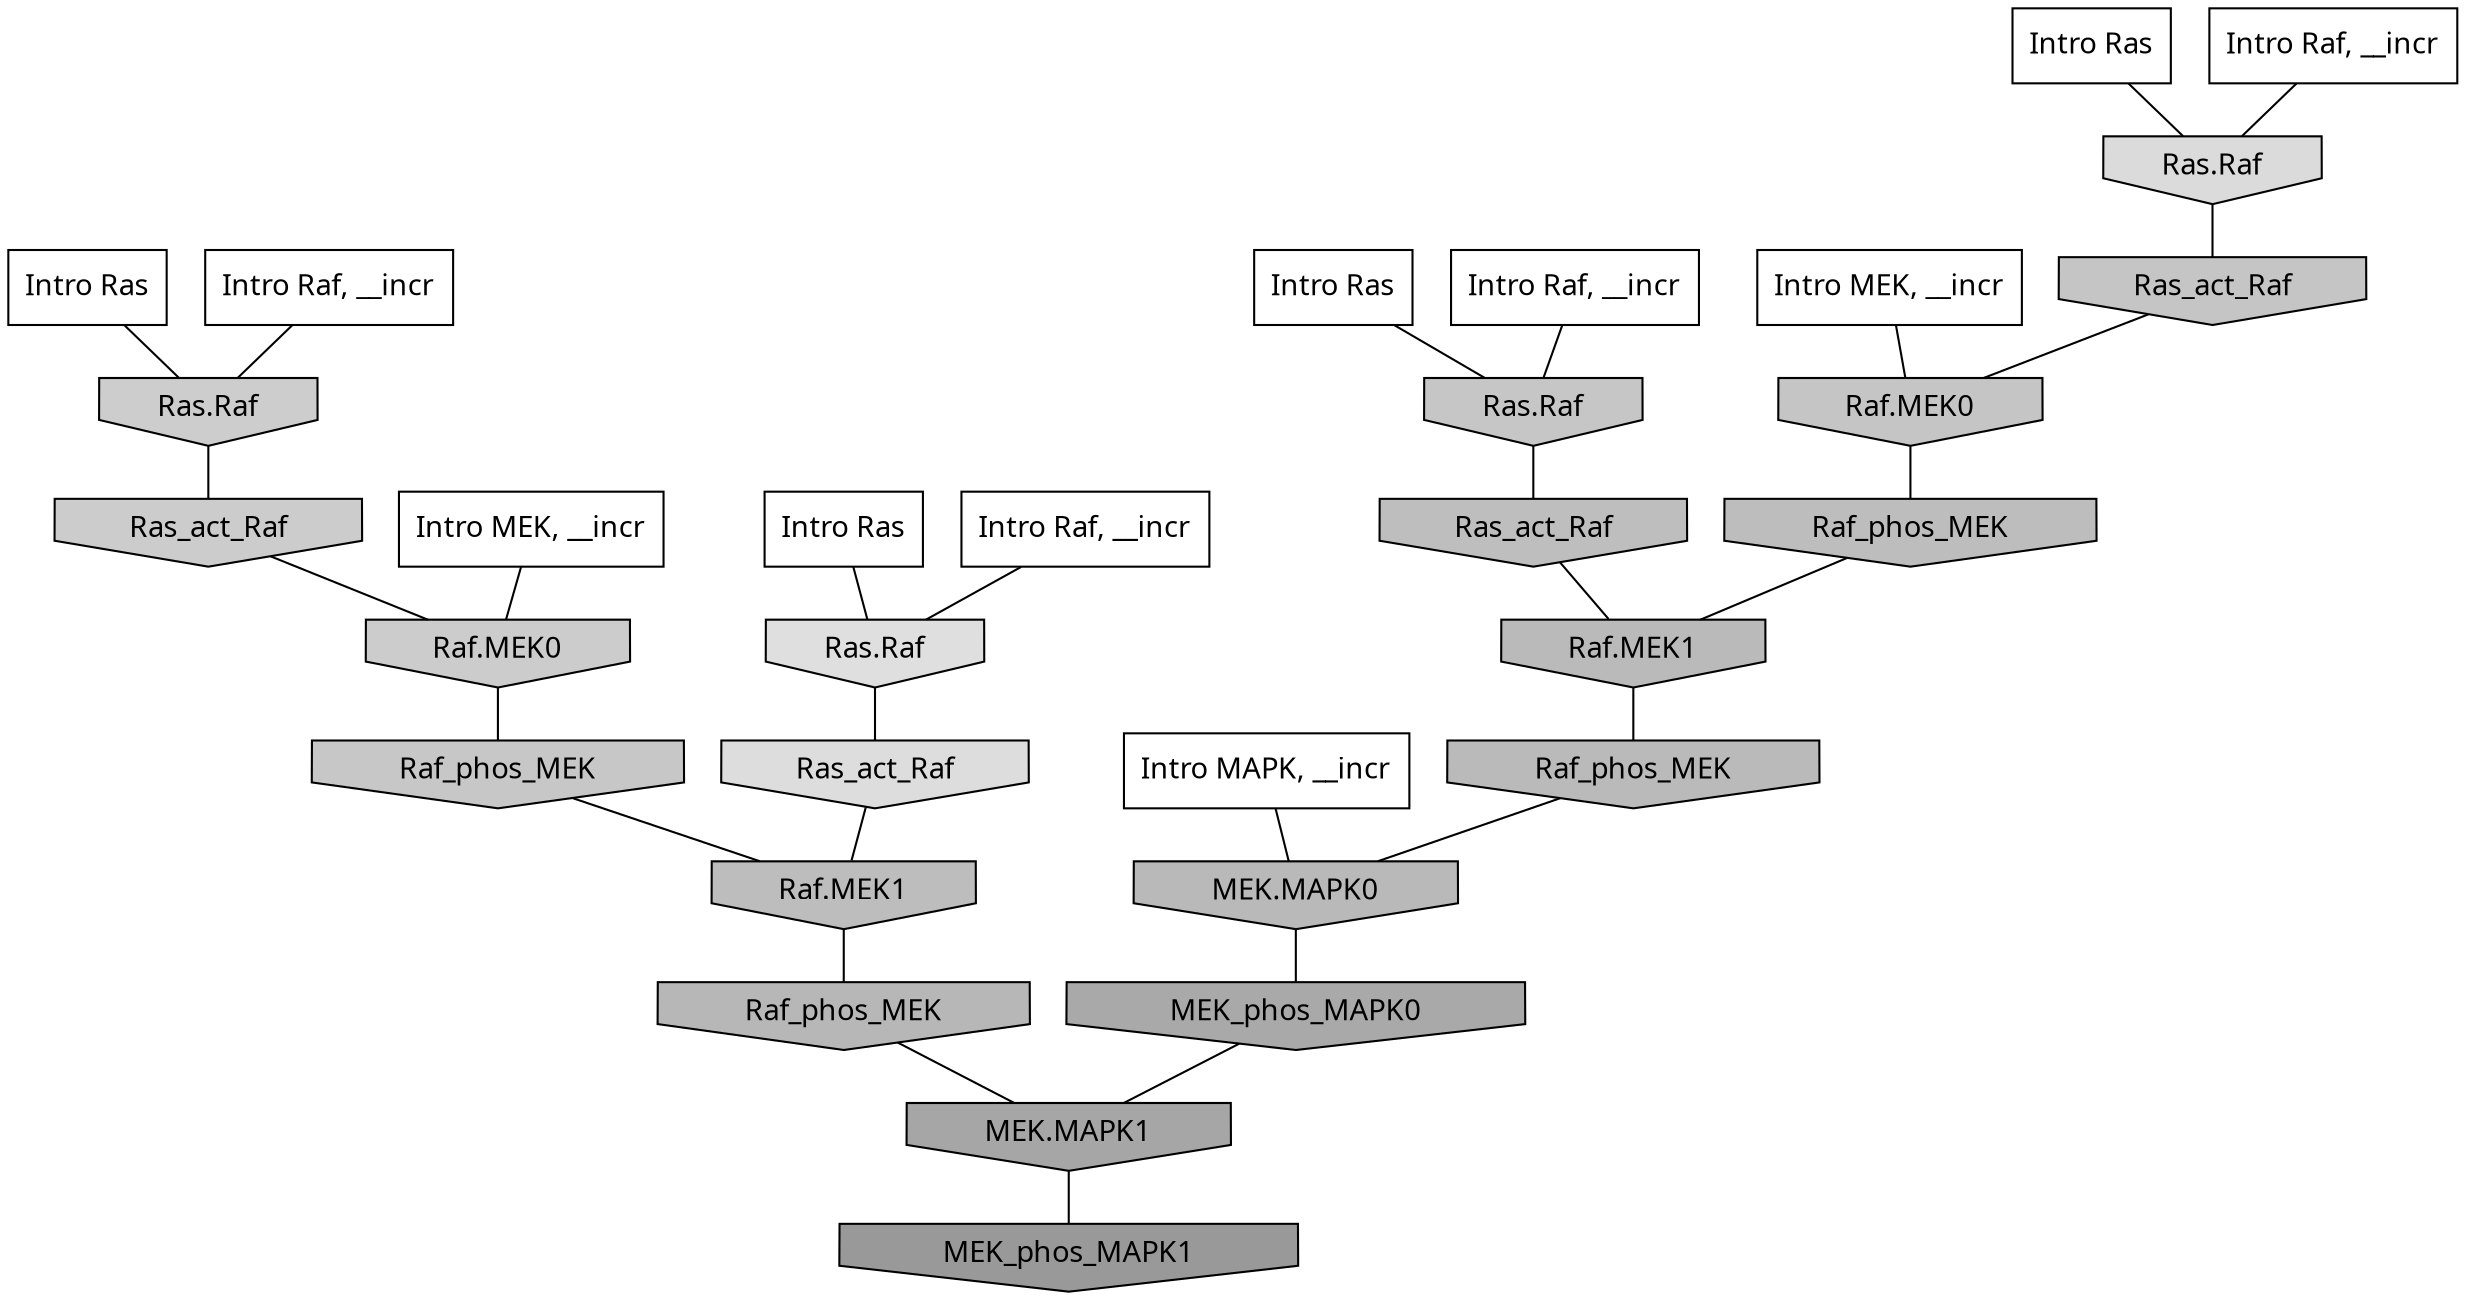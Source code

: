 digraph G{
  rankdir="TB";
  ranksep=0.30;
  node [fontname="CMU Serif"];
  edge [fontname="CMU Serif"];
  
  2 [label="Intro Ras", shape=rectangle, style=filled, fillcolor="0.000 0.000 1.000"]
  
  26 [label="Intro Ras", shape=rectangle, style=filled, fillcolor="0.000 0.000 1.000"]
  
  57 [label="Intro Ras", shape=rectangle, style=filled, fillcolor="0.000 0.000 1.000"]
  
  90 [label="Intro Ras", shape=rectangle, style=filled, fillcolor="0.000 0.000 1.000"]
  
  256 [label="Intro Raf, __incr", shape=rectangle, style=filled, fillcolor="0.000 0.000 1.000"]
  
  863 [label="Intro Raf, __incr", shape=rectangle, style=filled, fillcolor="0.000 0.000 1.000"]
  
  995 [label="Intro Raf, __incr", shape=rectangle, style=filled, fillcolor="0.000 0.000 1.000"]
  
  1004 [label="Intro Raf, __incr", shape=rectangle, style=filled, fillcolor="0.000 0.000 1.000"]
  
  1345 [label="Intro MEK, __incr", shape=rectangle, style=filled, fillcolor="0.000 0.000 1.000"]
  
  1582 [label="Intro MEK, __incr", shape=rectangle, style=filled, fillcolor="0.000 0.000 1.000"]
  
  2105 [label="Intro MAPK, __incr", shape=rectangle, style=filled, fillcolor="0.000 0.000 1.000"]
  
  4685 [label="Ras.Raf", shape=invhouse, style=filled, fillcolor="0.000 0.000 0.872"]
  
  4763 [label="Ras_act_Raf", shape=invhouse, style=filled, fillcolor="0.000 0.000 0.866"]
  
  4910 [label="Ras.Raf", shape=invhouse, style=filled, fillcolor="0.000 0.000 0.857"]
  
  5759 [label="Ras.Raf", shape=invhouse, style=filled, fillcolor="0.000 0.000 0.804"]
  
  5840 [label="Ras_act_Raf", shape=invhouse, style=filled, fillcolor="0.000 0.000 0.800"]
  
  5845 [label="Raf.MEK0", shape=invhouse, style=filled, fillcolor="0.000 0.000 0.800"]
  
  6243 [label="Raf_phos_MEK", shape=invhouse, style=filled, fillcolor="0.000 0.000 0.778"]
  
  6281 [label="Ras.Raf", shape=invhouse, style=filled, fillcolor="0.000 0.000 0.776"]
  
  6407 [label="Ras_act_Raf", shape=invhouse, style=filled, fillcolor="0.000 0.000 0.771"]
  
  6412 [label="Raf.MEK0", shape=invhouse, style=filled, fillcolor="0.000 0.000 0.771"]
  
  7012 [label="Ras_act_Raf", shape=invhouse, style=filled, fillcolor="0.000 0.000 0.746"]
  
  7232 [label="Raf.MEK1", shape=invhouse, style=filled, fillcolor="0.000 0.000 0.739"]
  
  7237 [label="Raf_phos_MEK", shape=invhouse, style=filled, fillcolor="0.000 0.000 0.739"]
  
  7496 [label="Raf.MEK1", shape=invhouse, style=filled, fillcolor="0.000 0.000 0.730"]
  
  7602 [label="Raf_phos_MEK", shape=invhouse, style=filled, fillcolor="0.000 0.000 0.727"]
  
  7631 [label="MEK.MAPK0", shape=invhouse, style=filled, fillcolor="0.000 0.000 0.726"]
  
  7887 [label="Raf_phos_MEK", shape=invhouse, style=filled, fillcolor="0.000 0.000 0.717"]
  
  9725 [label="MEK_phos_MAPK0", shape=invhouse, style=filled, fillcolor="0.000 0.000 0.664"]
  
  10233 [label="MEK.MAPK1", shape=invhouse, style=filled, fillcolor="0.000 0.000 0.651"]
  
  12899 [label="MEK_phos_MAPK1", shape=invhouse, style=filled, fillcolor="0.000 0.000 0.600"]
  
  
  10233 -> 12899 [dir=none, color="0.000 0.000 0.000"] 
  9725 -> 10233 [dir=none, color="0.000 0.000 0.000"] 
  7887 -> 10233 [dir=none, color="0.000 0.000 0.000"] 
  7631 -> 9725 [dir=none, color="0.000 0.000 0.000"] 
  7602 -> 7631 [dir=none, color="0.000 0.000 0.000"] 
  7496 -> 7602 [dir=none, color="0.000 0.000 0.000"] 
  7237 -> 7496 [dir=none, color="0.000 0.000 0.000"] 
  7232 -> 7887 [dir=none, color="0.000 0.000 0.000"] 
  7012 -> 7496 [dir=none, color="0.000 0.000 0.000"] 
  6412 -> 7237 [dir=none, color="0.000 0.000 0.000"] 
  6407 -> 6412 [dir=none, color="0.000 0.000 0.000"] 
  6281 -> 7012 [dir=none, color="0.000 0.000 0.000"] 
  6243 -> 7232 [dir=none, color="0.000 0.000 0.000"] 
  5845 -> 6243 [dir=none, color="0.000 0.000 0.000"] 
  5840 -> 5845 [dir=none, color="0.000 0.000 0.000"] 
  5759 -> 5840 [dir=none, color="0.000 0.000 0.000"] 
  4910 -> 6407 [dir=none, color="0.000 0.000 0.000"] 
  4763 -> 7232 [dir=none, color="0.000 0.000 0.000"] 
  4685 -> 4763 [dir=none, color="0.000 0.000 0.000"] 
  2105 -> 7631 [dir=none, color="0.000 0.000 0.000"] 
  1582 -> 5845 [dir=none, color="0.000 0.000 0.000"] 
  1345 -> 6412 [dir=none, color="0.000 0.000 0.000"] 
  1004 -> 5759 [dir=none, color="0.000 0.000 0.000"] 
  995 -> 4910 [dir=none, color="0.000 0.000 0.000"] 
  863 -> 6281 [dir=none, color="0.000 0.000 0.000"] 
  256 -> 4685 [dir=none, color="0.000 0.000 0.000"] 
  90 -> 4685 [dir=none, color="0.000 0.000 0.000"] 
  57 -> 6281 [dir=none, color="0.000 0.000 0.000"] 
  26 -> 4910 [dir=none, color="0.000 0.000 0.000"] 
  2 -> 5759 [dir=none, color="0.000 0.000 0.000"] 
  
  }
